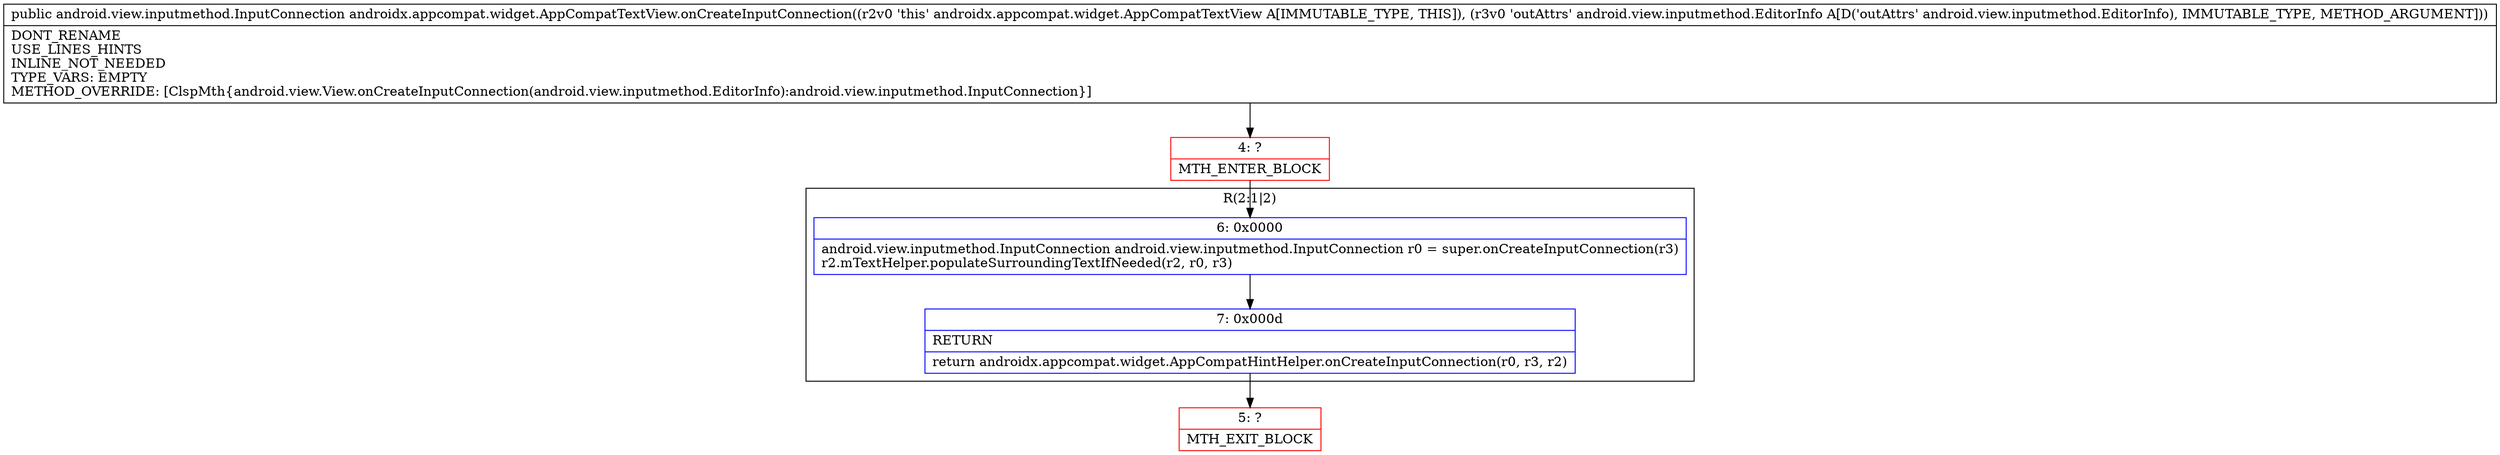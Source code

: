 digraph "CFG forandroidx.appcompat.widget.AppCompatTextView.onCreateInputConnection(Landroid\/view\/inputmethod\/EditorInfo;)Landroid\/view\/inputmethod\/InputConnection;" {
subgraph cluster_Region_1950743342 {
label = "R(2:1|2)";
node [shape=record,color=blue];
Node_6 [shape=record,label="{6\:\ 0x0000|android.view.inputmethod.InputConnection android.view.inputmethod.InputConnection r0 = super.onCreateInputConnection(r3)\lr2.mTextHelper.populateSurroundingTextIfNeeded(r2, r0, r3)\l}"];
Node_7 [shape=record,label="{7\:\ 0x000d|RETURN\l|return androidx.appcompat.widget.AppCompatHintHelper.onCreateInputConnection(r0, r3, r2)\l}"];
}
Node_4 [shape=record,color=red,label="{4\:\ ?|MTH_ENTER_BLOCK\l}"];
Node_5 [shape=record,color=red,label="{5\:\ ?|MTH_EXIT_BLOCK\l}"];
MethodNode[shape=record,label="{public android.view.inputmethod.InputConnection androidx.appcompat.widget.AppCompatTextView.onCreateInputConnection((r2v0 'this' androidx.appcompat.widget.AppCompatTextView A[IMMUTABLE_TYPE, THIS]), (r3v0 'outAttrs' android.view.inputmethod.EditorInfo A[D('outAttrs' android.view.inputmethod.EditorInfo), IMMUTABLE_TYPE, METHOD_ARGUMENT]))  | DONT_RENAME\lUSE_LINES_HINTS\lINLINE_NOT_NEEDED\lTYPE_VARS: EMPTY\lMETHOD_OVERRIDE: [ClspMth\{android.view.View.onCreateInputConnection(android.view.inputmethod.EditorInfo):android.view.inputmethod.InputConnection\}]\l}"];
MethodNode -> Node_4;Node_6 -> Node_7;
Node_7 -> Node_5;
Node_4 -> Node_6;
}

